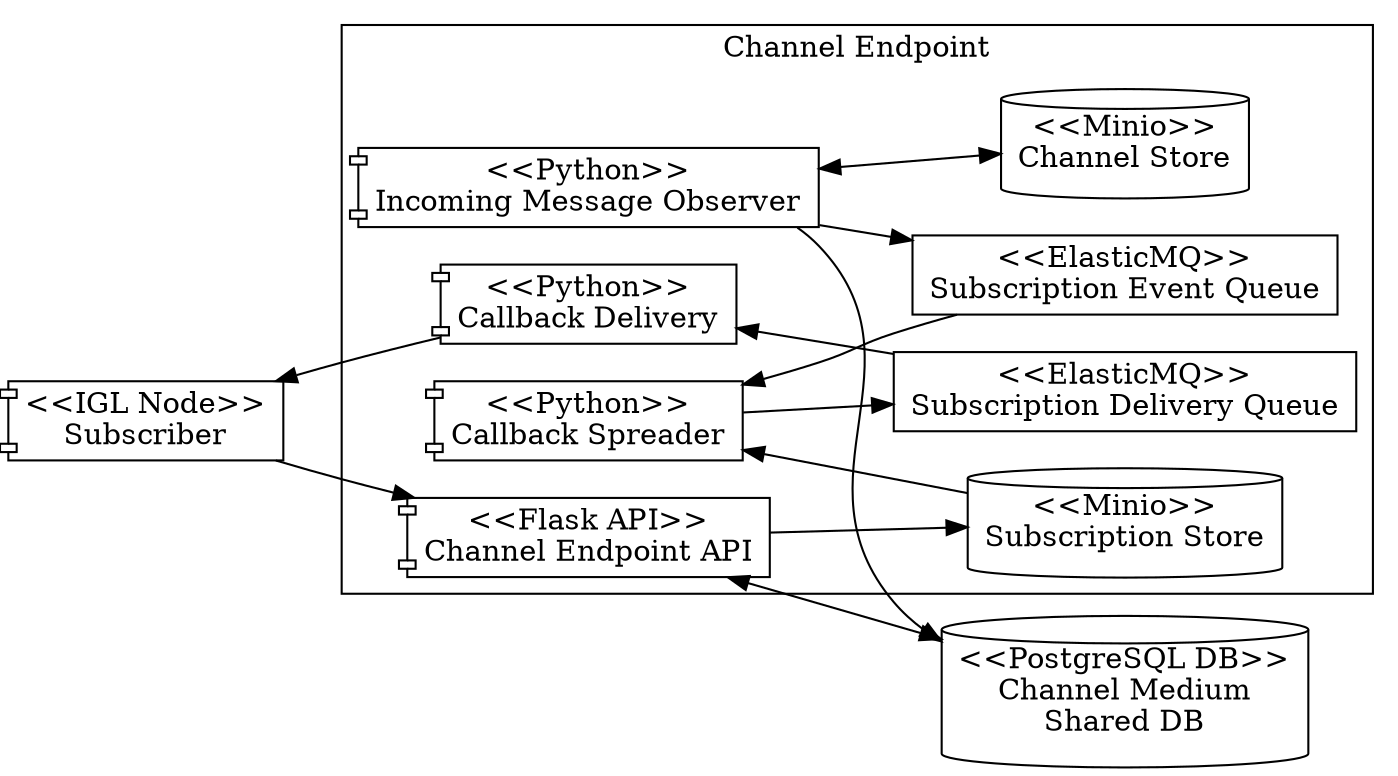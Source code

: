 digraph d {
pagedir="TL";
rankdir="LR";

{
    rank="min";
    subscriber [label="<<IGL Node>>\nSubscriber" shape="component"];
}

subgraph cluster_channel_endpoint{
    clusterrank="local";
    label="Channel Endpoint";
    {
        rank="same";
        api [label="<<Flask API>>\nChannel Endpoint API" shape="component"];
        message_observer [label="<<Python>>\nIncoming Message Observer" shape="component"];
        callback_spreader [label="<<Python>>\nCallback Spreader" shape="component"];
        callback_delivery [label="<<Python>>\nCallback Delivery" shape="component"];
    }
    {
        rank="same";
        channel_store [label="<<Minio>>\nChannel Store" shape="cylinder"];
        subscription_store [label="<<Minio>>\nSubscription Store" shape="cylinder"];
        subscription_event_queue [label="<<ElasticMQ>>\nSubscription Event Queue" shape="rectangle"];
        subscription_delivery_queue [label="<<ElasticMQ>>\nSubscription Delivery Queue" shape="rectangle"];
    }
}

{
    rank="sink";
    channel_medium [label="<<PostgreSQL DB>>\nChannel Medium\nShared DB" shape="cylinder"];
}


subscriber -> api;
api -> subscription_store;
api -> channel_medium [dir=both];

message_observer -> channel_store [dir=both];
message_observer -> subscription_event_queue;
message_observer -> channel_medium;
subscription_event_queue -> callback_spreader;
subscription_store -> callback_spreader;
callback_spreader -> subscription_delivery_queue;
subscription_delivery_queue -> callback_delivery;
callback_delivery -> subscriber;
}
